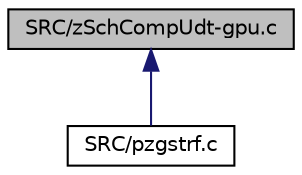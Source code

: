 digraph "SRC/zSchCompUdt-gpu.c"
{
 // LATEX_PDF_SIZE
  edge [fontname="Helvetica",fontsize="10",labelfontname="Helvetica",labelfontsize="10"];
  node [fontname="Helvetica",fontsize="10",shape=record];
  Node1 [label="SRC/zSchCompUdt-gpu.c",height=0.2,width=0.4,color="black", fillcolor="grey75", style="filled", fontcolor="black",tooltip=" "];
  Node1 -> Node2 [dir="back",color="midnightblue",fontsize="10",style="solid",fontname="Helvetica"];
  Node2 [label="SRC/pzgstrf.c",height=0.2,width=0.4,color="black", fillcolor="white", style="filled",URL="$pzgstrf_8c.html",tooltip="Performs LU factorization in parallel."];
}

